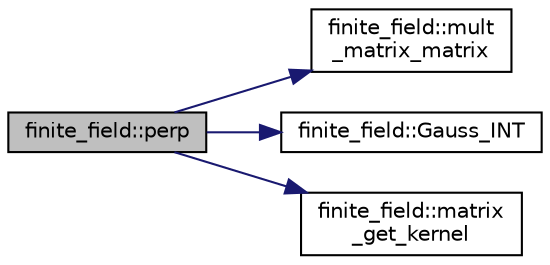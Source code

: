 digraph "finite_field::perp"
{
  edge [fontname="Helvetica",fontsize="10",labelfontname="Helvetica",labelfontsize="10"];
  node [fontname="Helvetica",fontsize="10",shape=record];
  rankdir="LR";
  Node13856 [label="finite_field::perp",height=0.2,width=0.4,color="black", fillcolor="grey75", style="filled", fontcolor="black"];
  Node13856 -> Node13857 [color="midnightblue",fontsize="10",style="solid",fontname="Helvetica"];
  Node13857 [label="finite_field::mult\l_matrix_matrix",height=0.2,width=0.4,color="black", fillcolor="white", style="filled",URL="$df/d5a/classfinite__field.html#a5e28706b815838d0ec34de1fa74bc3c4"];
  Node13856 -> Node13858 [color="midnightblue",fontsize="10",style="solid",fontname="Helvetica"];
  Node13858 [label="finite_field::Gauss_INT",height=0.2,width=0.4,color="black", fillcolor="white", style="filled",URL="$df/d5a/classfinite__field.html#adb676d2e80341b53751326e3a58beb11"];
  Node13856 -> Node13859 [color="midnightblue",fontsize="10",style="solid",fontname="Helvetica"];
  Node13859 [label="finite_field::matrix\l_get_kernel",height=0.2,width=0.4,color="black", fillcolor="white", style="filled",URL="$df/d5a/classfinite__field.html#ac45780a927cee936df13d04d30d2d248"];
}
